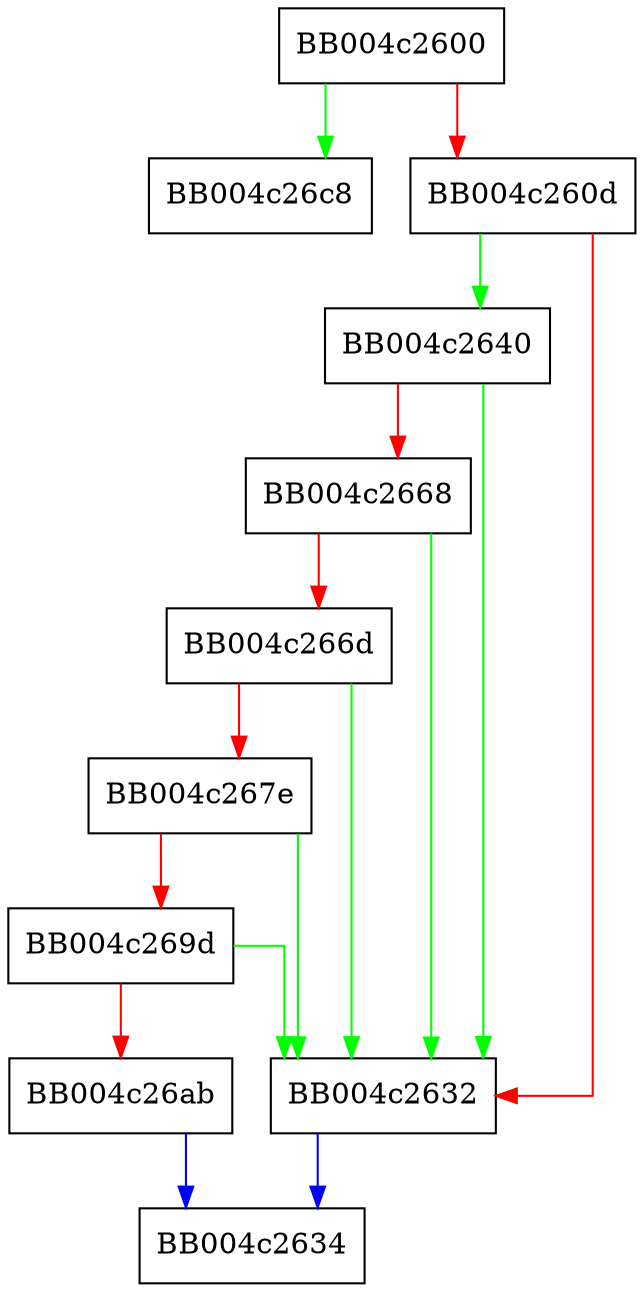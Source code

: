 digraph ossl_quic_wire_decode_frame_max_stream_data {
  node [shape="box"];
  graph [splines=ortho];
  BB004c2600 -> BB004c26c8 [color="green"];
  BB004c2600 -> BB004c260d [color="red"];
  BB004c260d -> BB004c2640 [color="green"];
  BB004c260d -> BB004c2632 [color="red"];
  BB004c2632 -> BB004c2634 [color="blue"];
  BB004c2640 -> BB004c2632 [color="green"];
  BB004c2640 -> BB004c2668 [color="red"];
  BB004c2668 -> BB004c2632 [color="green"];
  BB004c2668 -> BB004c266d [color="red"];
  BB004c266d -> BB004c2632 [color="green"];
  BB004c266d -> BB004c267e [color="red"];
  BB004c267e -> BB004c2632 [color="green"];
  BB004c267e -> BB004c269d [color="red"];
  BB004c269d -> BB004c2632 [color="green"];
  BB004c269d -> BB004c26ab [color="red"];
  BB004c26ab -> BB004c2634 [color="blue"];
}